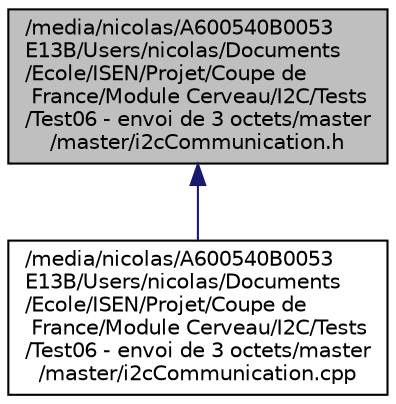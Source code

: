 digraph "/media/nicolas/A600540B0053E13B/Users/nicolas/Documents/Ecole/ISEN/Projet/Coupe de France/Module Cerveau/I2C/Tests/Test06 - envoi de 3 octets/master/master/i2cCommunication.h"
{
  edge [fontname="Helvetica",fontsize="10",labelfontname="Helvetica",labelfontsize="10"];
  node [fontname="Helvetica",fontsize="10",shape=record];
  Node1 [label="/media/nicolas/A600540B0053\lE13B/Users/nicolas/Documents\l/Ecole/ISEN/Projet/Coupe de\l France/Module Cerveau/I2C/Tests\l/Test06 - envoi de 3 octets/master\l/master/i2cCommunication.h",height=0.2,width=0.4,color="black", fillcolor="grey75", style="filled" fontcolor="black"];
  Node1 -> Node2 [dir="back",color="midnightblue",fontsize="10",style="solid",fontname="Helvetica"];
  Node2 [label="/media/nicolas/A600540B0053\lE13B/Users/nicolas/Documents\l/Ecole/ISEN/Projet/Coupe de\l France/Module Cerveau/I2C/Tests\l/Test06 - envoi de 3 octets/master\l/master/i2cCommunication.cpp",height=0.2,width=0.4,color="black", fillcolor="white", style="filled",URL="$_module_01_cerveau_2_i2_c_2_tests_2_test06_01-_01envoi_01de_013_01octets_2master_2master_2i2c_communication_8cpp.html"];
}
